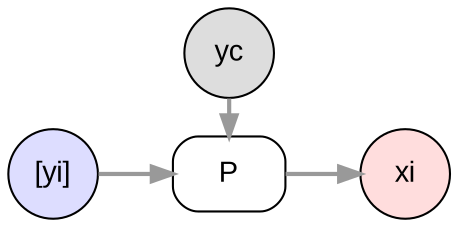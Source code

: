 digraph d {
	node [fontname = "Arial"];
	edge [fontname = "Arial", fontsize=11,color="#999999", penwidth=2, weight=1];

	rankdir=LR
	subgraph list {
		node [shape=circle, style=filled, fillcolor="#DDDDFF", fixedsize=true, width=0.6]
		yi[label="[yi]"]
		}
	subgraph nest {
		node [shape=circle, style=filled, fillcolor="#FFDDDD", fixedsize=true, width=0.6]
		xi 
		}
	subgraph others {
		node [shape=circle, style=filled, fillcolor="#DDDDDD", fixedsize=true, width=0.6]
		yc
	}				
	subgraph process {
		node [shape=box, style=rounded]
		P
	}
	{rank=same; yc P}
yc->P		       
yi->P
P->xi

}